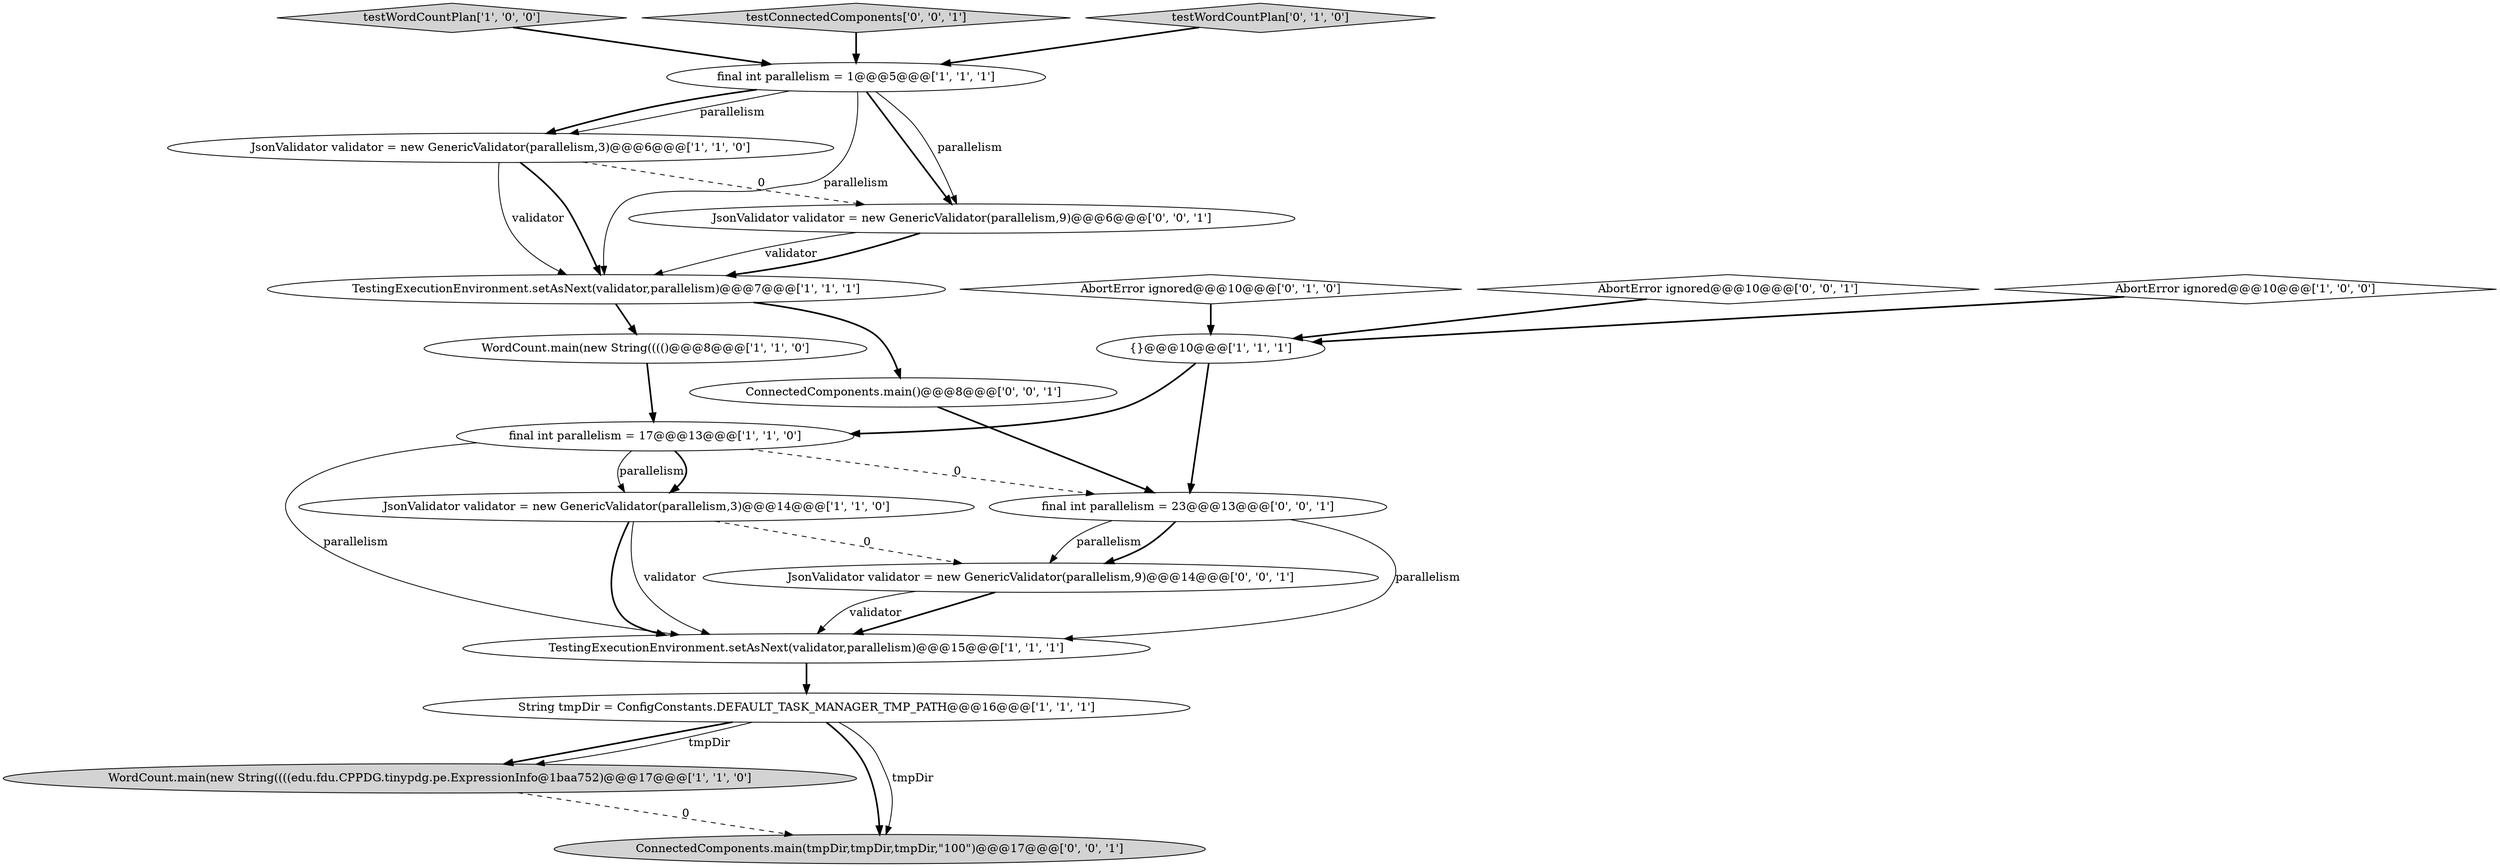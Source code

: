digraph {
6 [style = filled, label = "JsonValidator validator = new GenericValidator(parallelism,3)@@@6@@@['1', '1', '0']", fillcolor = white, shape = ellipse image = "AAA0AAABBB1BBB"];
15 [style = filled, label = "AbortError ignored@@@10@@@['0', '0', '1']", fillcolor = white, shape = diamond image = "AAA0AAABBB3BBB"];
11 [style = filled, label = "WordCount.main(new String((((edu.fdu.CPPDG.tinypdg.pe.ExpressionInfo@1baa752)@@@17@@@['1', '1', '0']", fillcolor = lightgray, shape = ellipse image = "AAA0AAABBB1BBB"];
2 [style = filled, label = "JsonValidator validator = new GenericValidator(parallelism,3)@@@14@@@['1', '1', '0']", fillcolor = white, shape = ellipse image = "AAA0AAABBB1BBB"];
5 [style = filled, label = "final int parallelism = 1@@@5@@@['1', '1', '1']", fillcolor = white, shape = ellipse image = "AAA0AAABBB1BBB"];
7 [style = filled, label = "TestingExecutionEnvironment.setAsNext(validator,parallelism)@@@7@@@['1', '1', '1']", fillcolor = white, shape = ellipse image = "AAA0AAABBB1BBB"];
1 [style = filled, label = "TestingExecutionEnvironment.setAsNext(validator,parallelism)@@@15@@@['1', '1', '1']", fillcolor = white, shape = ellipse image = "AAA0AAABBB1BBB"];
4 [style = filled, label = "testWordCountPlan['1', '0', '0']", fillcolor = lightgray, shape = diamond image = "AAA0AAABBB1BBB"];
19 [style = filled, label = "ConnectedComponents.main(tmpDir,tmpDir,tmpDir,\"100\")@@@17@@@['0', '0', '1']", fillcolor = lightgray, shape = ellipse image = "AAA0AAABBB3BBB"];
14 [style = filled, label = "ConnectedComponents.main()@@@8@@@['0', '0', '1']", fillcolor = white, shape = ellipse image = "AAA0AAABBB3BBB"];
9 [style = filled, label = "{}@@@10@@@['1', '1', '1']", fillcolor = white, shape = ellipse image = "AAA0AAABBB1BBB"];
17 [style = filled, label = "final int parallelism = 23@@@13@@@['0', '0', '1']", fillcolor = white, shape = ellipse image = "AAA0AAABBB3BBB"];
16 [style = filled, label = "testConnectedComponents['0', '0', '1']", fillcolor = lightgray, shape = diamond image = "AAA0AAABBB3BBB"];
8 [style = filled, label = "String tmpDir = ConfigConstants.DEFAULT_TASK_MANAGER_TMP_PATH@@@16@@@['1', '1', '1']", fillcolor = white, shape = ellipse image = "AAA0AAABBB1BBB"];
20 [style = filled, label = "JsonValidator validator = new GenericValidator(parallelism,9)@@@6@@@['0', '0', '1']", fillcolor = white, shape = ellipse image = "AAA0AAABBB3BBB"];
0 [style = filled, label = "final int parallelism = 17@@@13@@@['1', '1', '0']", fillcolor = white, shape = ellipse image = "AAA0AAABBB1BBB"];
12 [style = filled, label = "testWordCountPlan['0', '1', '0']", fillcolor = lightgray, shape = diamond image = "AAA0AAABBB2BBB"];
3 [style = filled, label = "AbortError ignored@@@10@@@['1', '0', '0']", fillcolor = white, shape = diamond image = "AAA0AAABBB1BBB"];
10 [style = filled, label = "WordCount.main(new String(((()@@@8@@@['1', '1', '0']", fillcolor = white, shape = ellipse image = "AAA0AAABBB1BBB"];
13 [style = filled, label = "AbortError ignored@@@10@@@['0', '1', '0']", fillcolor = white, shape = diamond image = "AAA0AAABBB2BBB"];
18 [style = filled, label = "JsonValidator validator = new GenericValidator(parallelism,9)@@@14@@@['0', '0', '1']", fillcolor = white, shape = ellipse image = "AAA0AAABBB3BBB"];
14->17 [style = bold, label=""];
6->7 [style = solid, label="validator"];
5->6 [style = solid, label="parallelism"];
15->9 [style = bold, label=""];
8->19 [style = bold, label=""];
20->7 [style = bold, label=""];
6->20 [style = dashed, label="0"];
7->10 [style = bold, label=""];
4->5 [style = bold, label=""];
1->8 [style = bold, label=""];
0->1 [style = solid, label="parallelism"];
2->18 [style = dashed, label="0"];
9->0 [style = bold, label=""];
11->19 [style = dashed, label="0"];
7->14 [style = bold, label=""];
17->1 [style = solid, label="parallelism"];
8->11 [style = bold, label=""];
12->5 [style = bold, label=""];
17->18 [style = solid, label="parallelism"];
9->17 [style = bold, label=""];
3->9 [style = bold, label=""];
2->1 [style = bold, label=""];
5->20 [style = bold, label=""];
5->20 [style = solid, label="parallelism"];
0->17 [style = dashed, label="0"];
8->19 [style = solid, label="tmpDir"];
5->7 [style = solid, label="parallelism"];
16->5 [style = bold, label=""];
0->2 [style = solid, label="parallelism"];
18->1 [style = bold, label=""];
8->11 [style = solid, label="tmpDir"];
20->7 [style = solid, label="validator"];
13->9 [style = bold, label=""];
0->2 [style = bold, label=""];
6->7 [style = bold, label=""];
18->1 [style = solid, label="validator"];
10->0 [style = bold, label=""];
5->6 [style = bold, label=""];
2->1 [style = solid, label="validator"];
17->18 [style = bold, label=""];
}
